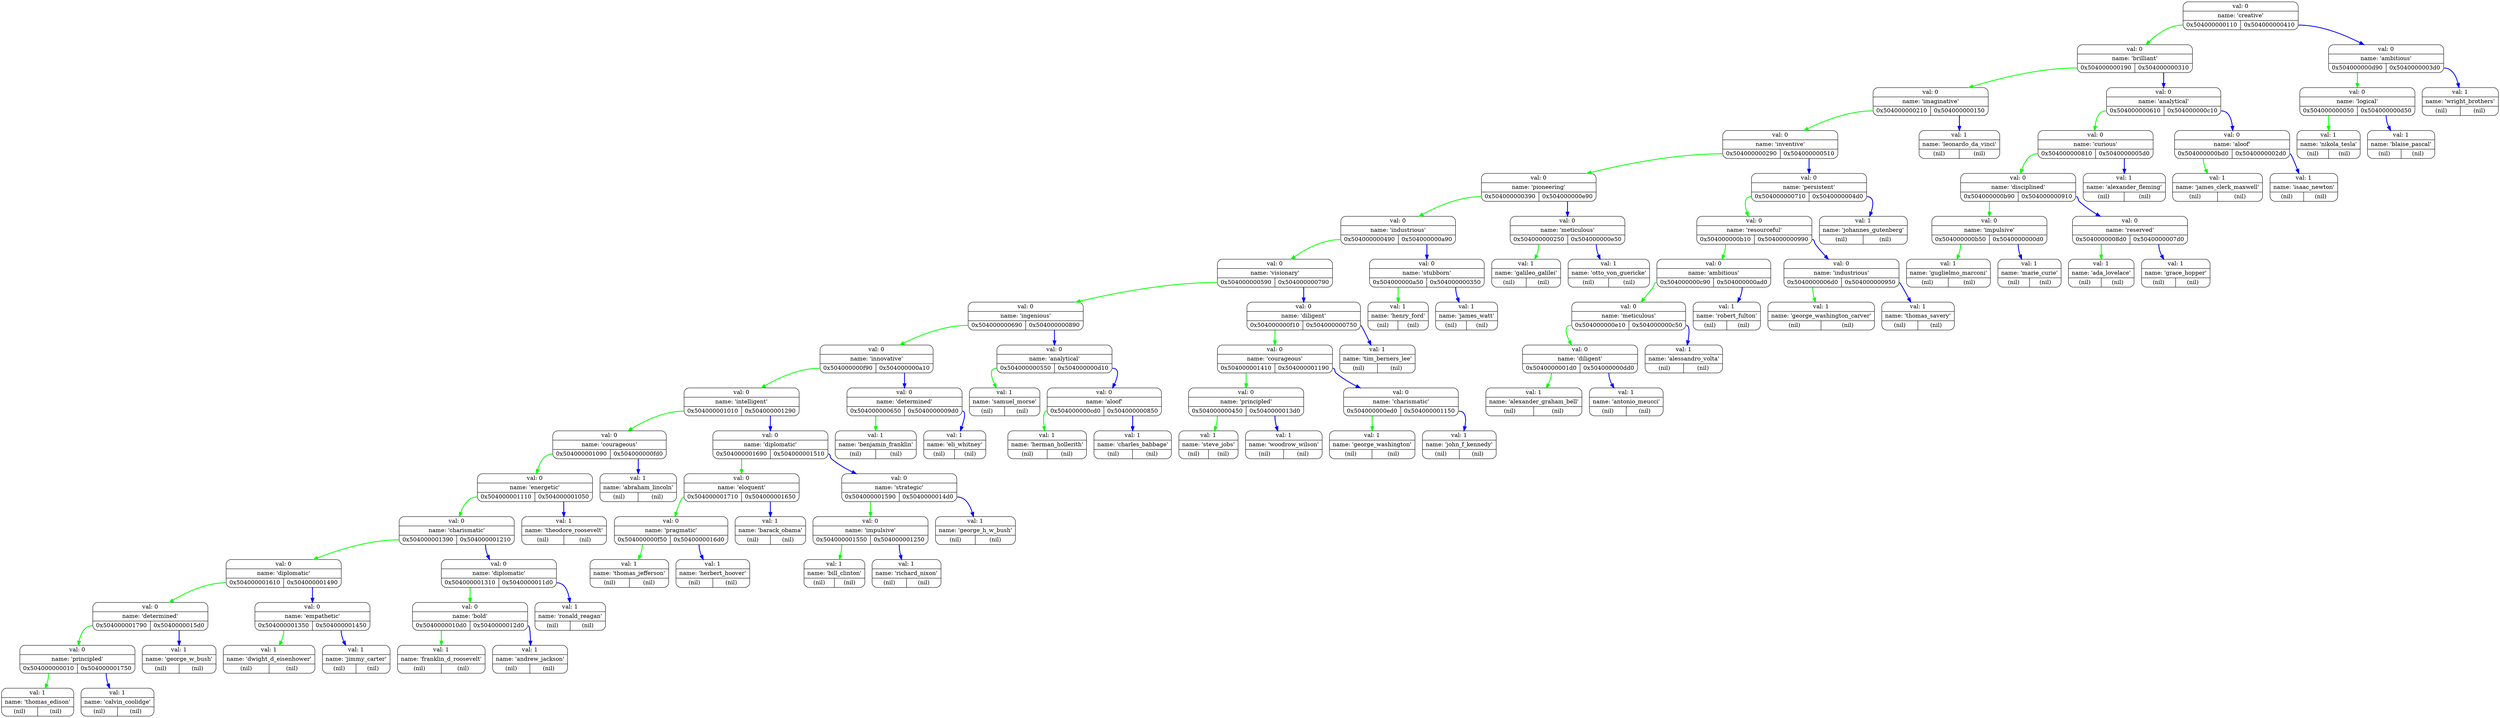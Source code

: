 digraph G{
   rankdir=TB;
   NODE0x504000000010[pin=true,shape="Mrecord",label="{val: 1 | name: 'thomas_edison' | {<left> (nil) | <right> (nil)}}"];
   NODE0x504000000050[pin=true,shape="Mrecord",label="{val: 1 | name: 'nikola_tesla' | {<left> (nil) | <right> (nil)}}"];
   NODE0x504000000090[pin=true,shape="Mrecord",label="{val: 0 | name: 'creative' | {<left> 0x504000000110 | <right> 0x504000000410}}"];
   NODE0x5040000000d0[pin=true,shape="Mrecord",label="{val: 1 | name: 'marie_curie' | {<left> (nil) | <right> (nil)}}"];
   NODE0x504000000110[pin=true,shape="Mrecord",label="{val: 0 | name: 'brilliant' | {<left> 0x504000000190 | <right> 0x504000000310}}"];
   NODE0x504000000150[pin=true,shape="Mrecord",label="{val: 1 | name: 'leonardo_da_vinci' | {<left> (nil) | <right> (nil)}}"];
   NODE0x504000000190[pin=true,shape="Mrecord",label="{val: 0 | name: 'imaginative' | {<left> 0x504000000210 | <right> 0x504000000150}}"];
   NODE0x5040000001d0[pin=true,shape="Mrecord",label="{val: 1 | name: 'alexander_graham_bell' | {<left> (nil) | <right> (nil)}}"];
   NODE0x504000000210[pin=true,shape="Mrecord",label="{val: 0 | name: 'inventive' | {<left> 0x504000000290 | <right> 0x504000000510}}"];
   NODE0x504000000250[pin=true,shape="Mrecord",label="{val: 1 | name: 'galileo_galilei' | {<left> (nil) | <right> (nil)}}"];
   NODE0x504000000290[pin=true,shape="Mrecord",label="{val: 0 | name: 'pioneering' | {<left> 0x504000000390 | <right> 0x504000000e90}}"];
   NODE0x5040000002d0[pin=true,shape="Mrecord",label="{val: 1 | name: 'isaac_newton' | {<left> (nil) | <right> (nil)}}"];
   NODE0x504000000310[pin=true,shape="Mrecord",label="{val: 0 | name: 'analytical' | {<left> 0x504000000610 | <right> 0x504000000c10}}"];
   NODE0x504000000350[pin=true,shape="Mrecord",label="{val: 1 | name: 'james_watt' | {<left> (nil) | <right> (nil)}}"];
   NODE0x504000000390[pin=true,shape="Mrecord",label="{val: 0 | name: 'industrious' | {<left> 0x504000000490 | <right> 0x504000000a90}}"];
   NODE0x5040000003d0[pin=true,shape="Mrecord",label="{val: 1 | name: 'wright_brothers' | {<left> (nil) | <right> (nil)}}"];
   NODE0x504000000410[pin=true,shape="Mrecord",label="{val: 0 | name: 'ambitious' | {<left> 0x504000000d90 | <right> 0x5040000003d0}}"];
   NODE0x504000000450[pin=true,shape="Mrecord",label="{val: 1 | name: 'steve_jobs' | {<left> (nil) | <right> (nil)}}"];
   NODE0x504000000490[pin=true,shape="Mrecord",label="{val: 0 | name: 'visionary' | {<left> 0x504000000590 | <right> 0x504000000790}}"];
   NODE0x5040000004d0[pin=true,shape="Mrecord",label="{val: 1 | name: 'johannes_gutenberg' | {<left> (nil) | <right> (nil)}}"];
   NODE0x504000000510[pin=true,shape="Mrecord",label="{val: 0 | name: 'persistent' | {<left> 0x504000000710 | <right> 0x5040000004d0}}"];
   NODE0x504000000550[pin=true,shape="Mrecord",label="{val: 1 | name: 'samuel_morse' | {<left> (nil) | <right> (nil)}}"];
   NODE0x504000000590[pin=true,shape="Mrecord",label="{val: 0 | name: 'ingenious' | {<left> 0x504000000690 | <right> 0x504000000890}}"];
   NODE0x5040000005d0[pin=true,shape="Mrecord",label="{val: 1 | name: 'alexander_fleming' | {<left> (nil) | <right> (nil)}}"];
   NODE0x504000000610[pin=true,shape="Mrecord",label="{val: 0 | name: 'curious' | {<left> 0x504000000810 | <right> 0x5040000005d0}}"];
   NODE0x504000000650[pin=true,shape="Mrecord",label="{val: 1 | name: 'benjamin_franklin' | {<left> (nil) | <right> (nil)}}"];
   NODE0x504000000690[pin=true,shape="Mrecord",label="{val: 0 | name: 'innovative' | {<left> 0x504000000f90 | <right> 0x504000000a10}}"];
   NODE0x5040000006d0[pin=true,shape="Mrecord",label="{val: 1 | name: 'george_washington_carver' | {<left> (nil) | <right> (nil)}}"];
   NODE0x504000000710[pin=true,shape="Mrecord",label="{val: 0 | name: 'resourceful' | {<left> 0x504000000b10 | <right> 0x504000000990}}"];
   NODE0x504000000750[pin=true,shape="Mrecord",label="{val: 1 | name: 'tim_berners_lee' | {<left> (nil) | <right> (nil)}}"];
   NODE0x504000000790[pin=true,shape="Mrecord",label="{val: 0 | name: 'diligent' | {<left> 0x504000000f10 | <right> 0x504000000750}}"];
   NODE0x5040000007d0[pin=true,shape="Mrecord",label="{val: 1 | name: 'grace_hopper' | {<left> (nil) | <right> (nil)}}"];
   NODE0x504000000810[pin=true,shape="Mrecord",label="{val: 0 | name: 'disciplined' | {<left> 0x504000000b90 | <right> 0x504000000910}}"];
   NODE0x504000000850[pin=true,shape="Mrecord",label="{val: 1 | name: 'charles_babbage' | {<left> (nil) | <right> (nil)}}"];
   NODE0x504000000890[pin=true,shape="Mrecord",label="{val: 0 | name: 'analytical' | {<left> 0x504000000550 | <right> 0x504000000d10}}"];
   NODE0x5040000008d0[pin=true,shape="Mrecord",label="{val: 1 | name: 'ada_lovelace' | {<left> (nil) | <right> (nil)}}"];
   NODE0x504000000910[pin=true,shape="Mrecord",label="{val: 0 | name: 'reserved' | {<left> 0x5040000008d0 | <right> 0x5040000007d0}}"];
   NODE0x504000000950[pin=true,shape="Mrecord",label="{val: 1 | name: 'thomas_savery' | {<left> (nil) | <right> (nil)}}"];
   NODE0x504000000990[pin=true,shape="Mrecord",label="{val: 0 | name: 'industrious' | {<left> 0x5040000006d0 | <right> 0x504000000950}}"];
   NODE0x5040000009d0[pin=true,shape="Mrecord",label="{val: 1 | name: 'eli_whitney' | {<left> (nil) | <right> (nil)}}"];
   NODE0x504000000a10[pin=true,shape="Mrecord",label="{val: 0 | name: 'determined' | {<left> 0x504000000650 | <right> 0x5040000009d0}}"];
   NODE0x504000000a50[pin=true,shape="Mrecord",label="{val: 1 | name: 'henry_ford' | {<left> (nil) | <right> (nil)}}"];
   NODE0x504000000a90[pin=true,shape="Mrecord",label="{val: 0 | name: 'stubborn' | {<left> 0x504000000a50 | <right> 0x504000000350}}"];
   NODE0x504000000ad0[pin=true,shape="Mrecord",label="{val: 1 | name: 'robert_fulton' | {<left> (nil) | <right> (nil)}}"];
   NODE0x504000000b10[pin=true,shape="Mrecord",label="{val: 0 | name: 'ambitious' | {<left> 0x504000000c90 | <right> 0x504000000ad0}}"];
   NODE0x504000000b50[pin=true,shape="Mrecord",label="{val: 1 | name: 'guglielmo_marconi' | {<left> (nil) | <right> (nil)}}"];
   NODE0x504000000b90[pin=true,shape="Mrecord",label="{val: 0 | name: 'impulsive' | {<left> 0x504000000b50 | <right> 0x5040000000d0}}"];
   NODE0x504000000bd0[pin=true,shape="Mrecord",label="{val: 1 | name: 'james_clerk_maxwell' | {<left> (nil) | <right> (nil)}}"];
   NODE0x504000000c10[pin=true,shape="Mrecord",label="{val: 0 | name: 'aloof' | {<left> 0x504000000bd0 | <right> 0x5040000002d0}}"];
   NODE0x504000000c50[pin=true,shape="Mrecord",label="{val: 1 | name: 'alessandro_volta' | {<left> (nil) | <right> (nil)}}"];
   NODE0x504000000c90[pin=true,shape="Mrecord",label="{val: 0 | name: 'meticulous' | {<left> 0x504000000e10 | <right> 0x504000000c50}}"];
   NODE0x504000000cd0[pin=true,shape="Mrecord",label="{val: 1 | name: 'herman_hollerith' | {<left> (nil) | <right> (nil)}}"];
   NODE0x504000000d10[pin=true,shape="Mrecord",label="{val: 0 | name: 'aloof' | {<left> 0x504000000cd0 | <right> 0x504000000850}}"];
   NODE0x504000000d50[pin=true,shape="Mrecord",label="{val: 1 | name: 'blaise_pascal' | {<left> (nil) | <right> (nil)}}"];
   NODE0x504000000d90[pin=true,shape="Mrecord",label="{val: 0 | name: 'logical' | {<left> 0x504000000050 | <right> 0x504000000d50}}"];
   NODE0x504000000dd0[pin=true,shape="Mrecord",label="{val: 1 | name: 'antonio_meucci' | {<left> (nil) | <right> (nil)}}"];
   NODE0x504000000e10[pin=true,shape="Mrecord",label="{val: 0 | name: 'diligent' | {<left> 0x5040000001d0 | <right> 0x504000000dd0}}"];
   NODE0x504000000e50[pin=true,shape="Mrecord",label="{val: 1 | name: 'otto_von_guericke' | {<left> (nil) | <right> (nil)}}"];
   NODE0x504000000e90[pin=true,shape="Mrecord",label="{val: 0 | name: 'meticulous' | {<left> 0x504000000250 | <right> 0x504000000e50}}"];
   NODE0x504000000ed0[pin=true,shape="Mrecord",label="{val: 1 | name: 'george_washington' | {<left> (nil) | <right> (nil)}}"];
   NODE0x504000000f10[pin=true,shape="Mrecord",label="{val: 0 | name: 'courageous' | {<left> 0x504000001410 | <right> 0x504000001190}}"];
   NODE0x504000000f50[pin=true,shape="Mrecord",label="{val: 1 | name: 'thomas_jefferson' | {<left> (nil) | <right> (nil)}}"];
   NODE0x504000000f90[pin=true,shape="Mrecord",label="{val: 0 | name: 'intelligent' | {<left> 0x504000001010 | <right> 0x504000001290}}"];
   NODE0x504000000fd0[pin=true,shape="Mrecord",label="{val: 1 | name: 'abraham_lincoln' | {<left> (nil) | <right> (nil)}}"];
   NODE0x504000001010[pin=true,shape="Mrecord",label="{val: 0 | name: 'courageous' | {<left> 0x504000001090 | <right> 0x504000000fd0}}"];
   NODE0x504000001050[pin=true,shape="Mrecord",label="{val: 1 | name: 'theodore_roosevelt' | {<left> (nil) | <right> (nil)}}"];
   NODE0x504000001090[pin=true,shape="Mrecord",label="{val: 0 | name: 'energetic' | {<left> 0x504000001110 | <right> 0x504000001050}}"];
   NODE0x5040000010d0[pin=true,shape="Mrecord",label="{val: 1 | name: 'franklin_d_roosevelt' | {<left> (nil) | <right> (nil)}}"];
   NODE0x504000001110[pin=true,shape="Mrecord",label="{val: 0 | name: 'charismatic' | {<left> 0x504000001390 | <right> 0x504000001210}}"];
   NODE0x504000001150[pin=true,shape="Mrecord",label="{val: 1 | name: 'john_f_kennedy' | {<left> (nil) | <right> (nil)}}"];
   NODE0x504000001190[pin=true,shape="Mrecord",label="{val: 0 | name: 'charismatic' | {<left> 0x504000000ed0 | <right> 0x504000001150}}"];
   NODE0x5040000011d0[pin=true,shape="Mrecord",label="{val: 1 | name: 'ronald_reagan' | {<left> (nil) | <right> (nil)}}"];
   NODE0x504000001210[pin=true,shape="Mrecord",label="{val: 0 | name: 'diplomatic' | {<left> 0x504000001310 | <right> 0x5040000011d0}}"];
   NODE0x504000001250[pin=true,shape="Mrecord",label="{val: 1 | name: 'richard_nixon' | {<left> (nil) | <right> (nil)}}"];
   NODE0x504000001290[pin=true,shape="Mrecord",label="{val: 0 | name: 'diplomatic' | {<left> 0x504000001690 | <right> 0x504000001510}}"];
   NODE0x5040000012d0[pin=true,shape="Mrecord",label="{val: 1 | name: 'andrew_jackson' | {<left> (nil) | <right> (nil)}}"];
   NODE0x504000001310[pin=true,shape="Mrecord",label="{val: 0 | name: 'bold' | {<left> 0x5040000010d0 | <right> 0x5040000012d0}}"];
   NODE0x504000001350[pin=true,shape="Mrecord",label="{val: 1 | name: 'dwight_d_eisenhower' | {<left> (nil) | <right> (nil)}}"];
   NODE0x504000001390[pin=true,shape="Mrecord",label="{val: 0 | name: 'diplomatic' | {<left> 0x504000001610 | <right> 0x504000001490}}"];
   NODE0x5040000013d0[pin=true,shape="Mrecord",label="{val: 1 | name: 'woodrow_wilson' | {<left> (nil) | <right> (nil)}}"];
   NODE0x504000001410[pin=true,shape="Mrecord",label="{val: 0 | name: 'principled' | {<left> 0x504000000450 | <right> 0x5040000013d0}}"];
   NODE0x504000001450[pin=true,shape="Mrecord",label="{val: 1 | name: 'jimmy_carter' | {<left> (nil) | <right> (nil)}}"];
   NODE0x504000001490[pin=true,shape="Mrecord",label="{val: 0 | name: 'empathetic' | {<left> 0x504000001350 | <right> 0x504000001450}}"];
   NODE0x5040000014d0[pin=true,shape="Mrecord",label="{val: 1 | name: 'george_h_w_bush' | {<left> (nil) | <right> (nil)}}"];
   NODE0x504000001510[pin=true,shape="Mrecord",label="{val: 0 | name: 'strategic' | {<left> 0x504000001590 | <right> 0x5040000014d0}}"];
   NODE0x504000001550[pin=true,shape="Mrecord",label="{val: 1 | name: 'bill_clinton' | {<left> (nil) | <right> (nil)}}"];
   NODE0x504000001590[pin=true,shape="Mrecord",label="{val: 0 | name: 'impulsive' | {<left> 0x504000001550 | <right> 0x504000001250}}"];
   NODE0x5040000015d0[pin=true,shape="Mrecord",label="{val: 1 | name: 'george_w_bush' | {<left> (nil) | <right> (nil)}}"];
   NODE0x504000001610[pin=true,shape="Mrecord",label="{val: 0 | name: 'determined' | {<left> 0x504000001790 | <right> 0x5040000015d0}}"];
   NODE0x504000001650[pin=true,shape="Mrecord",label="{val: 1 | name: 'barack_obama' | {<left> (nil) | <right> (nil)}}"];
   NODE0x504000001690[pin=true,shape="Mrecord",label="{val: 0 | name: 'eloquent' | {<left> 0x504000001710 | <right> 0x504000001650}}"];
   NODE0x5040000016d0[pin=true,shape="Mrecord",label="{val: 1 | name: 'herbert_hoover' | {<left> (nil) | <right> (nil)}}"];
   NODE0x504000001710[pin=true,shape="Mrecord",label="{val: 0 | name: 'pragmatic' | {<left> 0x504000000f50 | <right> 0x5040000016d0}}"];
   NODE0x504000001750[pin=true,shape="Mrecord",label="{val: 1 | name: 'calvin_coolidge' | {<left> (nil) | <right> (nil)}}"];
   NODE0x504000001790[pin=true,shape="Mrecord",label="{val: 0 | name: 'principled' | {<left> 0x504000000010 | <right> 0x504000001750}}"];
   NODE0x504000000090:left -> NODE0x504000000110 [color="green",penwidth=2];
   NODE0x504000000090:right -> NODE0x504000000410 [color="blue",penwidth=2];
   NODE0x504000000110:left -> NODE0x504000000190 [color="green",penwidth=2];
   NODE0x504000000110:right -> NODE0x504000000310 [color="blue",penwidth=2];
   NODE0x504000000190:left -> NODE0x504000000210 [color="green",penwidth=2];
   NODE0x504000000190:right -> NODE0x504000000150 [color="blue",penwidth=2];
   NODE0x504000000210:left -> NODE0x504000000290 [color="green",penwidth=2];
   NODE0x504000000210:right -> NODE0x504000000510 [color="blue",penwidth=2];
   NODE0x504000000290:left -> NODE0x504000000390 [color="green",penwidth=2];
   NODE0x504000000290:right -> NODE0x504000000e90 [color="blue",penwidth=2];
   NODE0x504000000310:left -> NODE0x504000000610 [color="green",penwidth=2];
   NODE0x504000000310:right -> NODE0x504000000c10 [color="blue",penwidth=2];
   NODE0x504000000390:left -> NODE0x504000000490 [color="green",penwidth=2];
   NODE0x504000000390:right -> NODE0x504000000a90 [color="blue",penwidth=2];
   NODE0x504000000410:left -> NODE0x504000000d90 [color="green",penwidth=2];
   NODE0x504000000410:right -> NODE0x5040000003d0 [color="blue",penwidth=2];
   NODE0x504000000490:left -> NODE0x504000000590 [color="green",penwidth=2];
   NODE0x504000000490:right -> NODE0x504000000790 [color="blue",penwidth=2];
   NODE0x504000000510:left -> NODE0x504000000710 [color="green",penwidth=2];
   NODE0x504000000510:right -> NODE0x5040000004d0 [color="blue",penwidth=2];
   NODE0x504000000590:left -> NODE0x504000000690 [color="green",penwidth=2];
   NODE0x504000000590:right -> NODE0x504000000890 [color="blue",penwidth=2];
   NODE0x504000000610:left -> NODE0x504000000810 [color="green",penwidth=2];
   NODE0x504000000610:right -> NODE0x5040000005d0 [color="blue",penwidth=2];
   NODE0x504000000690:left -> NODE0x504000000f90 [color="green",penwidth=2];
   NODE0x504000000690:right -> NODE0x504000000a10 [color="blue",penwidth=2];
   NODE0x504000000710:left -> NODE0x504000000b10 [color="green",penwidth=2];
   NODE0x504000000710:right -> NODE0x504000000990 [color="blue",penwidth=2];
   NODE0x504000000790:left -> NODE0x504000000f10 [color="green",penwidth=2];
   NODE0x504000000790:right -> NODE0x504000000750 [color="blue",penwidth=2];
   NODE0x504000000810:left -> NODE0x504000000b90 [color="green",penwidth=2];
   NODE0x504000000810:right -> NODE0x504000000910 [color="blue",penwidth=2];
   NODE0x504000000890:left -> NODE0x504000000550 [color="green",penwidth=2];
   NODE0x504000000890:right -> NODE0x504000000d10 [color="blue",penwidth=2];
   NODE0x504000000910:left -> NODE0x5040000008d0 [color="green",penwidth=2];
   NODE0x504000000910:right -> NODE0x5040000007d0 [color="blue",penwidth=2];
   NODE0x504000000990:left -> NODE0x5040000006d0 [color="green",penwidth=2];
   NODE0x504000000990:right -> NODE0x504000000950 [color="blue",penwidth=2];
   NODE0x504000000a10:left -> NODE0x504000000650 [color="green",penwidth=2];
   NODE0x504000000a10:right -> NODE0x5040000009d0 [color="blue",penwidth=2];
   NODE0x504000000a90:left -> NODE0x504000000a50 [color="green",penwidth=2];
   NODE0x504000000a90:right -> NODE0x504000000350 [color="blue",penwidth=2];
   NODE0x504000000b10:left -> NODE0x504000000c90 [color="green",penwidth=2];
   NODE0x504000000b10:right -> NODE0x504000000ad0 [color="blue",penwidth=2];
   NODE0x504000000b90:left -> NODE0x504000000b50 [color="green",penwidth=2];
   NODE0x504000000b90:right -> NODE0x5040000000d0 [color="blue",penwidth=2];
   NODE0x504000000c10:left -> NODE0x504000000bd0 [color="green",penwidth=2];
   NODE0x504000000c10:right -> NODE0x5040000002d0 [color="blue",penwidth=2];
   NODE0x504000000c90:left -> NODE0x504000000e10 [color="green",penwidth=2];
   NODE0x504000000c90:right -> NODE0x504000000c50 [color="blue",penwidth=2];
   NODE0x504000000d10:left -> NODE0x504000000cd0 [color="green",penwidth=2];
   NODE0x504000000d10:right -> NODE0x504000000850 [color="blue",penwidth=2];
   NODE0x504000000d90:left -> NODE0x504000000050 [color="green",penwidth=2];
   NODE0x504000000d90:right -> NODE0x504000000d50 [color="blue",penwidth=2];
   NODE0x504000000e10:left -> NODE0x5040000001d0 [color="green",penwidth=2];
   NODE0x504000000e10:right -> NODE0x504000000dd0 [color="blue",penwidth=2];
   NODE0x504000000e90:left -> NODE0x504000000250 [color="green",penwidth=2];
   NODE0x504000000e90:right -> NODE0x504000000e50 [color="blue",penwidth=2];
   NODE0x504000000f10:left -> NODE0x504000001410 [color="green",penwidth=2];
   NODE0x504000000f10:right -> NODE0x504000001190 [color="blue",penwidth=2];
   NODE0x504000000f90:left -> NODE0x504000001010 [color="green",penwidth=2];
   NODE0x504000000f90:right -> NODE0x504000001290 [color="blue",penwidth=2];
   NODE0x504000001010:left -> NODE0x504000001090 [color="green",penwidth=2];
   NODE0x504000001010:right -> NODE0x504000000fd0 [color="blue",penwidth=2];
   NODE0x504000001090:left -> NODE0x504000001110 [color="green",penwidth=2];
   NODE0x504000001090:right -> NODE0x504000001050 [color="blue",penwidth=2];
   NODE0x504000001110:left -> NODE0x504000001390 [color="green",penwidth=2];
   NODE0x504000001110:right -> NODE0x504000001210 [color="blue",penwidth=2];
   NODE0x504000001190:left -> NODE0x504000000ed0 [color="green",penwidth=2];
   NODE0x504000001190:right -> NODE0x504000001150 [color="blue",penwidth=2];
   NODE0x504000001210:left -> NODE0x504000001310 [color="green",penwidth=2];
   NODE0x504000001210:right -> NODE0x5040000011d0 [color="blue",penwidth=2];
   NODE0x504000001290:left -> NODE0x504000001690 [color="green",penwidth=2];
   NODE0x504000001290:right -> NODE0x504000001510 [color="blue",penwidth=2];
   NODE0x504000001310:left -> NODE0x5040000010d0 [color="green",penwidth=2];
   NODE0x504000001310:right -> NODE0x5040000012d0 [color="blue",penwidth=2];
   NODE0x504000001390:left -> NODE0x504000001610 [color="green",penwidth=2];
   NODE0x504000001390:right -> NODE0x504000001490 [color="blue",penwidth=2];
   NODE0x504000001410:left -> NODE0x504000000450 [color="green",penwidth=2];
   NODE0x504000001410:right -> NODE0x5040000013d0 [color="blue",penwidth=2];
   NODE0x504000001490:left -> NODE0x504000001350 [color="green",penwidth=2];
   NODE0x504000001490:right -> NODE0x504000001450 [color="blue",penwidth=2];
   NODE0x504000001510:left -> NODE0x504000001590 [color="green",penwidth=2];
   NODE0x504000001510:right -> NODE0x5040000014d0 [color="blue",penwidth=2];
   NODE0x504000001590:left -> NODE0x504000001550 [color="green",penwidth=2];
   NODE0x504000001590:right -> NODE0x504000001250 [color="blue",penwidth=2];
   NODE0x504000001610:left -> NODE0x504000001790 [color="green",penwidth=2];
   NODE0x504000001610:right -> NODE0x5040000015d0 [color="blue",penwidth=2];
   NODE0x504000001690:left -> NODE0x504000001710 [color="green",penwidth=2];
   NODE0x504000001690:right -> NODE0x504000001650 [color="blue",penwidth=2];
   NODE0x504000001710:left -> NODE0x504000000f50 [color="green",penwidth=2];
   NODE0x504000001710:right -> NODE0x5040000016d0 [color="blue",penwidth=2];
   NODE0x504000001790:left -> NODE0x504000000010 [color="green",penwidth=2];
   NODE0x504000001790:right -> NODE0x504000001750 [color="blue",penwidth=2];
}